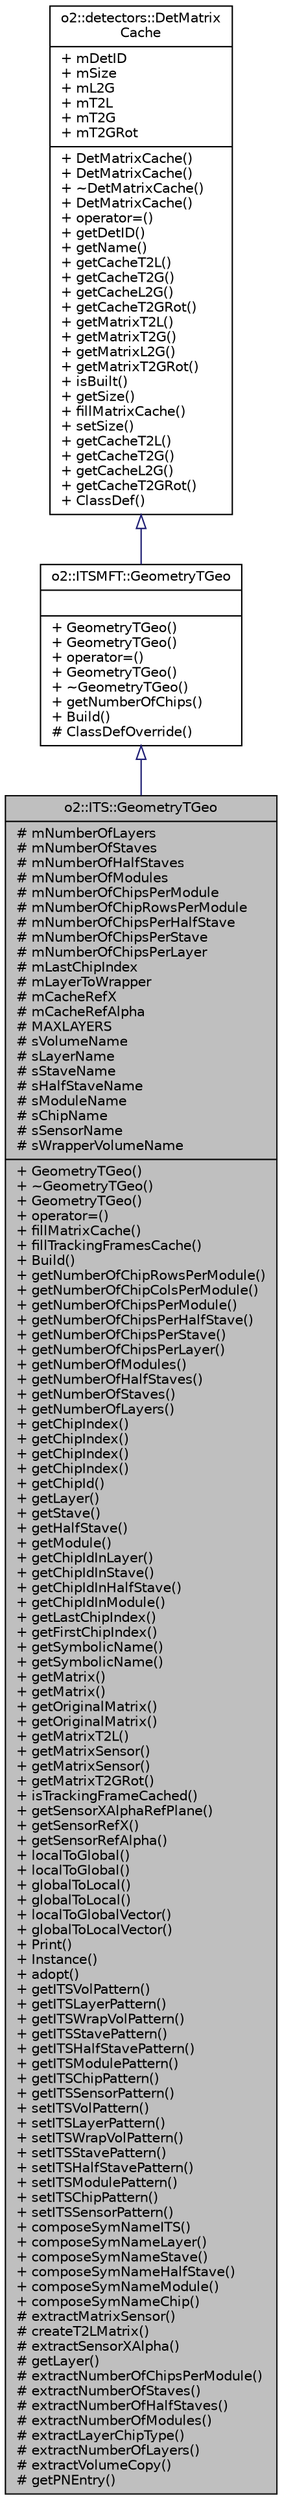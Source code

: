 digraph "o2::ITS::GeometryTGeo"
{
 // INTERACTIVE_SVG=YES
  bgcolor="transparent";
  edge [fontname="Helvetica",fontsize="10",labelfontname="Helvetica",labelfontsize="10"];
  node [fontname="Helvetica",fontsize="10",shape=record];
  Node1 [label="{o2::ITS::GeometryTGeo\n|# mNumberOfLayers\l# mNumberOfStaves\l# mNumberOfHalfStaves\l# mNumberOfModules\l# mNumberOfChipsPerModule\l# mNumberOfChipRowsPerModule\l# mNumberOfChipsPerHalfStave\l# mNumberOfChipsPerStave\l# mNumberOfChipsPerLayer\l# mLastChipIndex\l# mLayerToWrapper\l# mCacheRefX\l# mCacheRefAlpha\l# MAXLAYERS\l# sVolumeName\l# sLayerName\l# sStaveName\l# sHalfStaveName\l# sModuleName\l# sChipName\l# sSensorName\l# sWrapperVolumeName\l|+ GeometryTGeo()\l+ ~GeometryTGeo()\l+ GeometryTGeo()\l+ operator=()\l+ fillMatrixCache()\l+ fillTrackingFramesCache()\l+ Build()\l+ getNumberOfChipRowsPerModule()\l+ getNumberOfChipColsPerModule()\l+ getNumberOfChipsPerModule()\l+ getNumberOfChipsPerHalfStave()\l+ getNumberOfChipsPerStave()\l+ getNumberOfChipsPerLayer()\l+ getNumberOfModules()\l+ getNumberOfHalfStaves()\l+ getNumberOfStaves()\l+ getNumberOfLayers()\l+ getChipIndex()\l+ getChipIndex()\l+ getChipIndex()\l+ getChipIndex()\l+ getChipId()\l+ getLayer()\l+ getStave()\l+ getHalfStave()\l+ getModule()\l+ getChipIdInLayer()\l+ getChipIdInStave()\l+ getChipIdInHalfStave()\l+ getChipIdInModule()\l+ getLastChipIndex()\l+ getFirstChipIndex()\l+ getSymbolicName()\l+ getSymbolicName()\l+ getMatrix()\l+ getMatrix()\l+ getOriginalMatrix()\l+ getOriginalMatrix()\l+ getMatrixT2L()\l+ getMatrixSensor()\l+ getMatrixSensor()\l+ getMatrixT2GRot()\l+ isTrackingFrameCached()\l+ getSensorXAlphaRefPlane()\l+ getSensorRefX()\l+ getSensorRefAlpha()\l+ localToGlobal()\l+ localToGlobal()\l+ globalToLocal()\l+ globalToLocal()\l+ localToGlobalVector()\l+ globalToLocalVector()\l+ Print()\l+ Instance()\l+ adopt()\l+ getITSVolPattern()\l+ getITSLayerPattern()\l+ getITSWrapVolPattern()\l+ getITSStavePattern()\l+ getITSHalfStavePattern()\l+ getITSModulePattern()\l+ getITSChipPattern()\l+ getITSSensorPattern()\l+ setITSVolPattern()\l+ setITSLayerPattern()\l+ setITSWrapVolPattern()\l+ setITSStavePattern()\l+ setITSHalfStavePattern()\l+ setITSModulePattern()\l+ setITSChipPattern()\l+ setITSSensorPattern()\l+ composeSymNameITS()\l+ composeSymNameLayer()\l+ composeSymNameStave()\l+ composeSymNameHalfStave()\l+ composeSymNameModule()\l+ composeSymNameChip()\l# extractMatrixSensor()\l# createT2LMatrix()\l# extractSensorXAlpha()\l# getLayer()\l# extractNumberOfChipsPerModule()\l# extractNumberOfStaves()\l# extractNumberOfHalfStaves()\l# extractNumberOfModules()\l# extractLayerChipType()\l# extractNumberOfLayers()\l# extractVolumeCopy()\l# getPNEntry()\l}",height=0.2,width=0.4,color="black", fillcolor="grey75", style="filled" fontcolor="black"];
  Node2 -> Node1 [dir="back",color="midnightblue",fontsize="10",style="solid",arrowtail="onormal",fontname="Helvetica"];
  Node2 [label="{o2::ITSMFT::GeometryTGeo\n||+ GeometryTGeo()\l+ GeometryTGeo()\l+ operator=()\l+ GeometryTGeo()\l+ ~GeometryTGeo()\l+ getNumberOfChips()\l+ Build()\l# ClassDefOverride()\l}",height=0.2,width=0.4,color="black",URL="$d7/d98/classo2_1_1ITSMFT_1_1GeometryTGeo.html"];
  Node3 -> Node2 [dir="back",color="midnightblue",fontsize="10",style="solid",arrowtail="onormal",fontname="Helvetica"];
  Node3 [label="{o2::detectors::DetMatrix\lCache\n|+ mDetID\l+ mSize\l+ mL2G\l+ mT2L\l+ mT2G\l+ mT2GRot\l|+ DetMatrixCache()\l+ DetMatrixCache()\l+ ~DetMatrixCache()\l+ DetMatrixCache()\l+ operator=()\l+ getDetID()\l+ getName()\l+ getCacheT2L()\l+ getCacheT2G()\l+ getCacheL2G()\l+ getCacheT2GRot()\l+ getMatrixT2L()\l+ getMatrixT2G()\l+ getMatrixL2G()\l+ getMatrixT2GRot()\l+ isBuilt()\l+ getSize()\l+ fillMatrixCache()\l+ setSize()\l+ getCacheT2L()\l+ getCacheT2G()\l+ getCacheL2G()\l+ getCacheT2GRot()\l+ ClassDef()\l}",height=0.2,width=0.4,color="black",URL="$df/d06/classo2_1_1detectors_1_1DetMatrixCache.html"];
}
